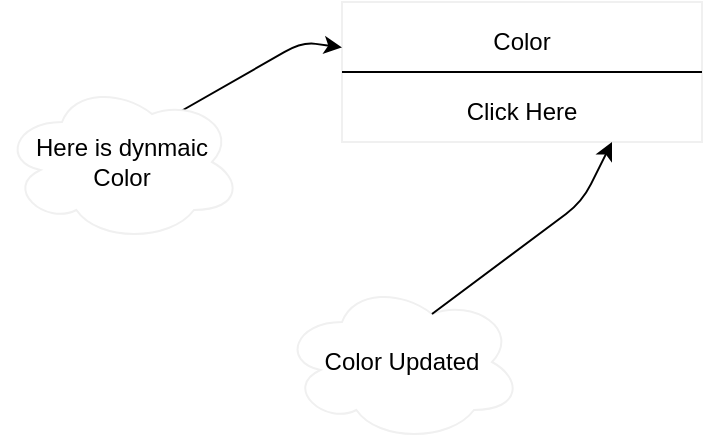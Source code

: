 <mxfile>
    <diagram id="BuUFuNCZGUSh1z-F6Ccf" name="Page-1">
        <mxGraphModel dx="504" dy="537" grid="1" gridSize="10" guides="1" tooltips="1" connect="1" arrows="1" fold="1" page="1" pageScale="1" pageWidth="827" pageHeight="1169" math="0" shadow="0">
            <root>
                <mxCell id="0"/>
                <mxCell id="1" parent="0"/>
                <mxCell id="2" value="" style="rounded=0;whiteSpace=wrap;html=1;strokeColor=#F0F0F0;" parent="1" vertex="1">
                    <mxGeometry x="170" y="230" width="180" height="70" as="geometry"/>
                </mxCell>
                <mxCell id="5" value="" style="endArrow=none;html=1;entryX=1;entryY=0.5;entryDx=0;entryDy=0;exitX=0;exitY=0.5;exitDx=0;exitDy=0;" edge="1" parent="1" source="2" target="2">
                    <mxGeometry width="50" height="50" relative="1" as="geometry">
                        <mxPoint x="240" y="300" as="sourcePoint"/>
                        <mxPoint x="290" y="250" as="targetPoint"/>
                    </mxGeometry>
                </mxCell>
                <mxCell id="7" value="Color" style="text;strokeColor=none;align=center;fillColor=none;html=1;verticalAlign=middle;whiteSpace=wrap;rounded=0;" vertex="1" parent="1">
                    <mxGeometry x="200" y="230" width="120" height="40" as="geometry"/>
                </mxCell>
                <mxCell id="8" value="Click Here" style="text;strokeColor=none;align=center;fillColor=none;html=1;verticalAlign=middle;whiteSpace=wrap;rounded=0;" vertex="1" parent="1">
                    <mxGeometry x="230" y="270" width="60" height="30" as="geometry"/>
                </mxCell>
                <mxCell id="12" value="" style="endArrow=classic;html=1;" edge="1" parent="1" target="2">
                    <mxGeometry width="50" height="50" relative="1" as="geometry">
                        <mxPoint x="80" y="290" as="sourcePoint"/>
                        <mxPoint x="290" y="250" as="targetPoint"/>
                        <Array as="points">
                            <mxPoint x="150" y="250"/>
                        </Array>
                    </mxGeometry>
                </mxCell>
                <mxCell id="14" value="Here is dynmaic Color" style="ellipse;shape=cloud;whiteSpace=wrap;html=1;strokeColor=#F0F0F0;" vertex="1" parent="1">
                    <mxGeometry y="270" width="120" height="80" as="geometry"/>
                </mxCell>
                <mxCell id="15" value="Color Updated" style="ellipse;shape=cloud;whiteSpace=wrap;html=1;strokeColor=#F0F0F0;" vertex="1" parent="1">
                    <mxGeometry x="140" y="370" width="120" height="80" as="geometry"/>
                </mxCell>
                <mxCell id="16" value="" style="endArrow=classic;html=1;entryX=0.75;entryY=1;entryDx=0;entryDy=0;exitX=0.625;exitY=0.2;exitDx=0;exitDy=0;exitPerimeter=0;" edge="1" parent="1" source="15" target="2">
                    <mxGeometry width="50" height="50" relative="1" as="geometry">
                        <mxPoint x="170" y="440" as="sourcePoint"/>
                        <mxPoint x="220" y="390" as="targetPoint"/>
                        <Array as="points">
                            <mxPoint x="290" y="330"/>
                        </Array>
                    </mxGeometry>
                </mxCell>
            </root>
        </mxGraphModel>
    </diagram>
</mxfile>